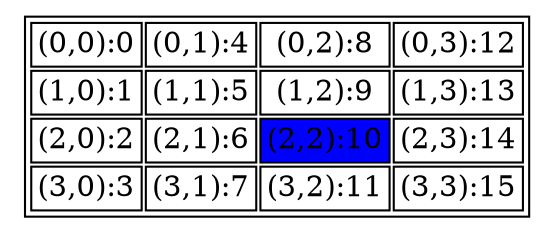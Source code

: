digraph structs {
node [shape=plaintext]
 struct1 [label=<
<TABLE >
<tr>
 <td>(0,0):0</td>
 <td>(0,1):4</td>
 <td>(0,2):8</td>
 <td>(0,3):12</td>
</tr>
<tr>
 <td>(1,0):1</td>
 <td>(1,1):5</td>
 <td>(1,2):9</td>
 <td>(1,3):13</td>
</tr>
<tr>
 <td>(2,0):2</td>
 <td>(2,1):6</td>
 <td bgcolor="blue">(2,2):10</td>
 <td>(2,3):14</td>
</tr>
<tr>
 <td>(3,0):3</td>
 <td>(3,1):7</td>
 <td>(3,2):11</td>
 <td>(3,3):15</td>
</tr>
</TABLE>
>];
}
